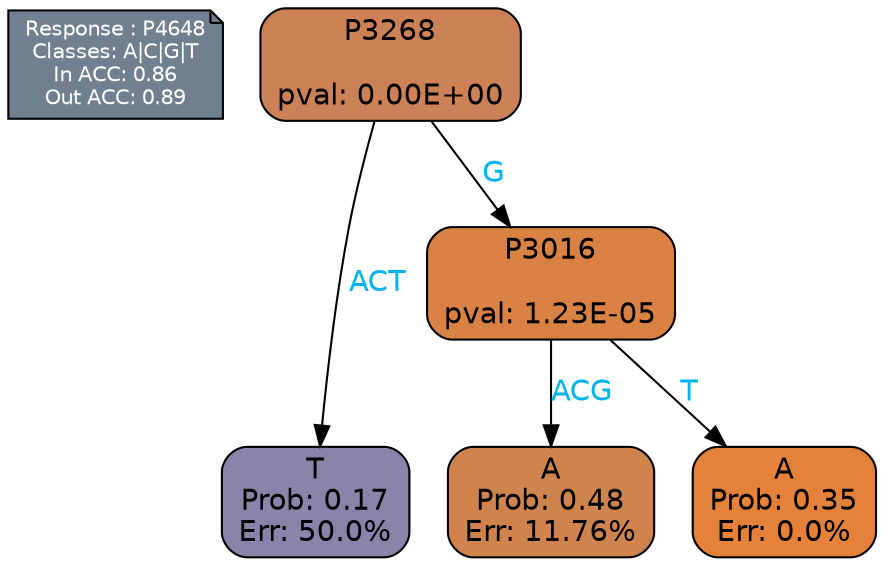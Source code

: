 digraph Tree {
node [shape=box, style="filled, rounded", color="black", fontname=helvetica] ;
graph [ranksep=equally, splines=polylines, bgcolor=transparent, dpi=600] ;
edge [fontname=helvetica] ;
LEGEND [label="Response : P4648
Classes: A|C|G|T
In ACC: 0.86
Out ACC: 0.89
",shape=note,align=left,style=filled,fillcolor="slategray",fontcolor="white",fontsize=10];1 [label="P3268

pval: 0.00E+00", fillcolor="#cc8256"] ;
2 [label="T
Prob: 0.17
Err: 50.0%", fillcolor="#8c83ab"] ;
3 [label="P3016

pval: 1.23E-05", fillcolor="#d98244"] ;
4 [label="A
Prob: 0.48
Err: 11.76%", fillcolor="#d0844d"] ;
5 [label="A
Prob: 0.35
Err: 0.0%", fillcolor="#e58139"] ;
1 -> 2 [label="ACT",fontcolor=deepskyblue2] ;
1 -> 3 [label="G",fontcolor=deepskyblue2] ;
3 -> 4 [label="ACG",fontcolor=deepskyblue2] ;
3 -> 5 [label="T",fontcolor=deepskyblue2] ;
{rank = same; 2;4;5;}{rank = same; LEGEND;1;}}